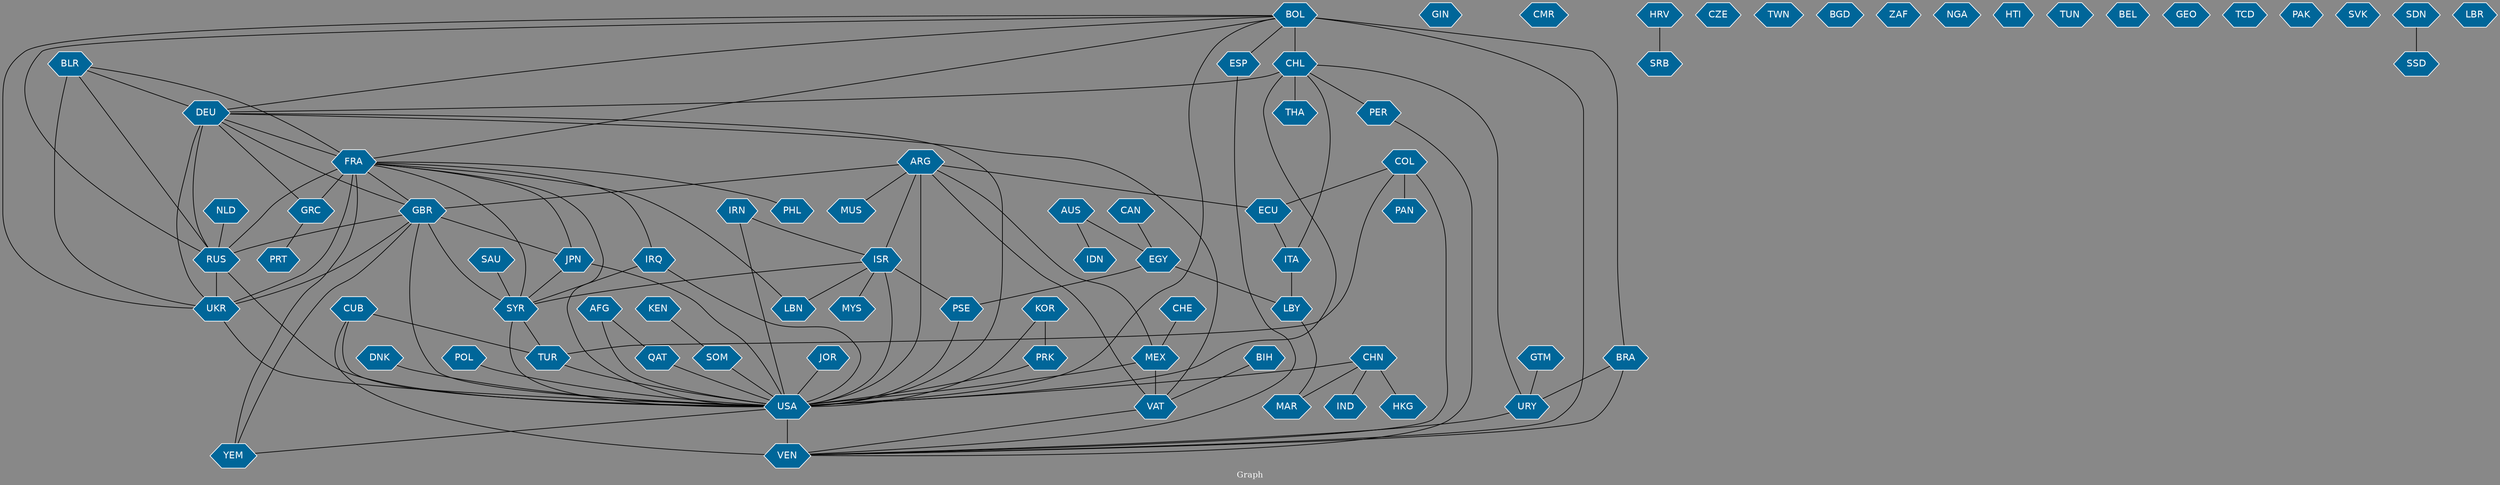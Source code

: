 // Countries together in item graph
graph {
	graph [bgcolor="#888888" fontcolor=white fontsize=12 label="Graph" outputorder=edgesfirst overlap=prism]
	node [color=white fillcolor="#006699" fontcolor=white fontname=Helvetica shape=hexagon style=filled]
	edge [arrowhead=open color=black fontcolor=white fontname=Courier fontsize=12]
		ARG [label=ARG]
		GIN [label=GIN]
		COL [label=COL]
		SYR [label=SYR]
		UKR [label=UKR]
		BLR [label=BLR]
		ISR [label=ISR]
		PSE [label=PSE]
		FRA [label=FRA]
		USA [label=USA]
		LBY [label=LBY]
		EGY [label=EGY]
		JOR [label=JOR]
		IND [label=IND]
		CHN [label=CHN]
		MEX [label=MEX]
		VAT [label=VAT]
		DEU [label=DEU]
		VEN [label=VEN]
		IRQ [label=IRQ]
		URY [label=URY]
		RUS [label=RUS]
		ESP [label=ESP]
		BOL [label=BOL]
		GBR [label=GBR]
		IRN [label=IRN]
		BRA [label=BRA]
		CMR [label=CMR]
		ITA [label=ITA]
		CHL [label=CHL]
		YEM [label=YEM]
		SRB [label=SRB]
		HRV [label=HRV]
		CZE [label=CZE]
		TWN [label=TWN]
		PER [label=PER]
		ECU [label=ECU]
		PRK [label=PRK]
		BGD [label=BGD]
		PRT [label=PRT]
		GRC [label=GRC]
		THA [label=THA]
		MYS [label=MYS]
		CUB [label=CUB]
		ZAF [label=ZAF]
		NGA [label=NGA]
		JPN [label=JPN]
		DNK [label=DNK]
		TUR [label=TUR]
		HTI [label=HTI]
		AFG [label=AFG]
		POL [label=POL]
		TUN [label=TUN]
		BEL [label=BEL]
		AUS [label=AUS]
		MAR [label=MAR]
		HKG [label=HKG]
		SOM [label=SOM]
		GEO [label=GEO]
		IDN [label=IDN]
		CAN [label=CAN]
		TCD [label=TCD]
		PAN [label=PAN]
		CHE [label=CHE]
		PAK [label=PAK]
		KOR [label=KOR]
		SAU [label=SAU]
		SVK [label=SVK]
		MUS [label=MUS]
		BIH [label=BIH]
		KEN [label=KEN]
		LBN [label=LBN]
		NLD [label=NLD]
		PHL [label=PHL]
		GTM [label=GTM]
		QAT [label=QAT]
		SSD [label=SSD]
		SDN [label=SDN]
		LBR [label=LBR]
			CHL -- ITA [weight=1]
			COL -- ECU [weight=1]
			ECU -- ITA [weight=1]
			COL -- TUR [weight=1]
			CUB -- TUR [weight=1]
			ARG -- USA [weight=4]
			GBR -- YEM [weight=1]
			SYR -- TUR [weight=3]
			DEU -- GBR [weight=2]
			ARG -- ECU [weight=1]
			BOL -- DEU [weight=1]
			ARG -- VAT [weight=2]
			SAU -- SYR [weight=1]
			PER -- VEN [weight=1]
			HRV -- SRB [weight=1]
			IRN -- ISR [weight=3]
			CHL -- URY [weight=1]
			GRC -- PRT [weight=1]
			FRA -- YEM [weight=1]
			SDN -- SSD [weight=1]
			USA -- YEM [weight=1]
			CHL -- DEU [weight=1]
			TUR -- USA [weight=2]
			PRK -- USA [weight=7]
			ISR -- MYS [weight=1]
			FRA -- LBN [weight=1]
			GBR -- JPN [weight=1]
			URY -- VEN [weight=1]
			ISR -- LBN [weight=1]
			FRA -- PHL [weight=1]
			CHL -- PER [weight=4]
			KOR -- PRK [weight=3]
			AUS -- EGY [weight=1]
			DEU -- RUS [weight=9]
			JPN -- USA [weight=1]
			KOR -- USA [weight=2]
			CHN -- USA [weight=5]
			QAT -- USA [weight=1]
			EGY -- PSE [weight=1]
			BLR -- RUS [weight=2]
			CHN -- IND [weight=1]
			GTM -- URY [weight=1]
			COL -- VEN [weight=2]
			BLR -- UKR [weight=5]
			UKR -- USA [weight=8]
			PSE -- USA [weight=2]
			IRQ -- SYR [weight=3]
			CHN -- MAR [weight=1]
			ISR -- USA [weight=6]
			DEU -- GRC [weight=2]
			GBR -- RUS [weight=5]
			KEN -- SOM [weight=1]
			FRA -- GRC [weight=1]
			CHL -- USA [weight=1]
			AUS -- IDN [weight=1]
			POL -- USA [weight=1]
			BOL -- USA [weight=1]
			GBR -- SYR [weight=3]
			FRA -- USA [weight=3]
			DEU -- FRA [weight=11]
			ISR -- PSE [weight=6]
			CAN -- EGY [weight=1]
			FRA -- GBR [weight=4]
			DEU -- VAT [weight=1]
			NLD -- RUS [weight=1]
			LBY -- MAR [weight=1]
			BOL -- VEN [weight=1]
			ESP -- VEN [weight=1]
			VAT -- VEN [weight=1]
			FRA -- SYR [weight=4]
			BOL -- UKR [weight=3]
			COL -- PAN [weight=1]
			SOM -- USA [weight=1]
			ARG -- ISR [weight=2]
			MEX -- USA [weight=4]
			RUS -- UKR [weight=26]
			BOL -- CHL [weight=8]
			FRA -- RUS [weight=8]
			IRN -- USA [weight=2]
			BOL -- RUS [weight=1]
			BLR -- FRA [weight=1]
			MEX -- VAT [weight=3]
			EGY -- LBY [weight=8]
			AFG -- QAT [weight=1]
			GBR -- USA [weight=3]
			CUB -- VEN [weight=1]
			FRA -- JPN [weight=1]
			SYR -- USA [weight=3]
			DEU -- UKR [weight=11]
			BOL -- BRA [weight=1]
			DNK -- USA [weight=3]
			ITA -- LBY [weight=1]
			ISR -- SYR [weight=2]
			ARG -- MUS [weight=1]
			IRQ -- USA [weight=1]
			CHE -- MEX [weight=1]
			FRA -- IRQ [weight=2]
			BOL -- FRA [weight=1]
			BIH -- VAT [weight=1]
			ARG -- GBR [weight=1]
			JPN -- SYR [weight=1]
			CHL -- THA [weight=4]
			GBR -- UKR [weight=1]
			BLR -- DEU [weight=1]
			ARG -- MEX [weight=1]
			RUS -- USA [weight=7]
			DEU -- USA [weight=3]
			USA -- VEN [weight=14]
			CUB -- USA [weight=9]
			BRA -- VEN [weight=2]
			JOR -- USA [weight=2]
			BOL -- ESP [weight=1]
			BRA -- URY [weight=1]
			FRA -- UKR [weight=9]
			AFG -- USA [weight=2]
			CHN -- HKG [weight=1]
}